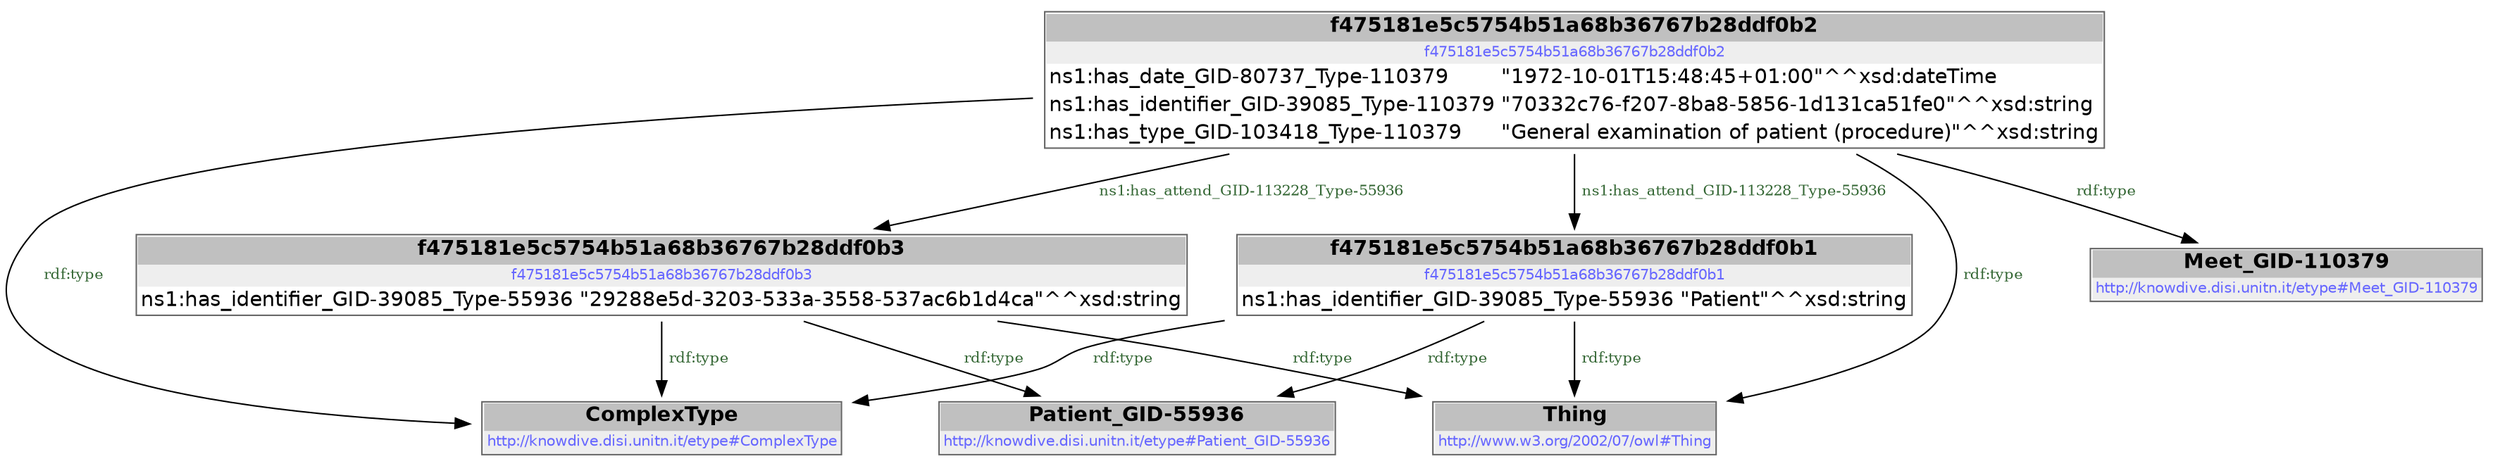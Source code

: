 digraph { 
 node [ fontname="DejaVu Sans" ] ; 
	node1 -> node2 [ color=BLACK, label=< <font point-size='10' color='#336633'>rdf:type</font> > ] ;
	node0 -> node3 [ color=BLACK, label=< <font point-size='10' color='#336633'>rdf:type</font> > ] ;
	node4 -> node5 [ color=BLACK, label=< <font point-size='10' color='#336633'>rdf:type</font> > ] ;
	node4 -> node0 [ color=BLACK, label=< <font point-size='10' color='#336633'>ns1:has_attend_GID-113228_Type-55936</font> > ] ;
	node1 -> node3 [ color=BLACK, label=< <font point-size='10' color='#336633'>rdf:type</font> > ] ;
	node0 -> node2 [ color=BLACK, label=< <font point-size='10' color='#336633'>rdf:type</font> > ] ;
	node4 -> node2 [ color=BLACK, label=< <font point-size='10' color='#336633'>rdf:type</font> > ] ;
	node1 -> node6 [ color=BLACK, label=< <font point-size='10' color='#336633'>rdf:type</font> > ] ;
	node4 -> node1 [ color=BLACK, label=< <font point-size='10' color='#336633'>ns1:has_attend_GID-113228_Type-55936</font> > ] ;
	node0 -> node6 [ color=BLACK, label=< <font point-size='10' color='#336633'>rdf:type</font> > ] ;
	node4 -> node6 [ color=BLACK, label=< <font point-size='10' color='#336633'>rdf:type</font> > ] ;
# f475181e5c5754b51a68b36767b28ddf0b1 node0
node0 [ shape=none, color=black label=< <table color='#666666' cellborder='0' cellspacing='0' border='1'><tr><td colspan='2' bgcolor='grey'><B>f475181e5c5754b51a68b36767b28ddf0b1</B></td></tr><tr><td href='f475181e5c5754b51a68b36767b28ddf0b1' bgcolor='#eeeeee' colspan='2'><font point-size='10' color='#6666ff'>f475181e5c5754b51a68b36767b28ddf0b1</font></td></tr><tr><td align='left'>ns1:has_identifier_GID-39085_Type-55936</td><td align='left'>&quot;Patient&quot;^^xsd:string</td></tr></table> > ] 
# f475181e5c5754b51a68b36767b28ddf0b3 node1
node1 [ shape=none, color=black label=< <table color='#666666' cellborder='0' cellspacing='0' border='1'><tr><td colspan='2' bgcolor='grey'><B>f475181e5c5754b51a68b36767b28ddf0b3</B></td></tr><tr><td href='f475181e5c5754b51a68b36767b28ddf0b3' bgcolor='#eeeeee' colspan='2'><font point-size='10' color='#6666ff'>f475181e5c5754b51a68b36767b28ddf0b3</font></td></tr><tr><td align='left'>ns1:has_identifier_GID-39085_Type-55936</td><td align='left'>&quot;29288e5d-3203-533a-3558-537ac6b1d4ca&quot;^^xsd:string</td></tr></table> > ] 
# http://www.w3.org/2002/07/owl#Thing node2
node2 [ shape=none, color=black label=< <table color='#666666' cellborder='0' cellspacing='0' border='1'><tr><td colspan='2' bgcolor='grey'><B>Thing</B></td></tr><tr><td href='http://www.w3.org/2002/07/owl#Thing' bgcolor='#eeeeee' colspan='2'><font point-size='10' color='#6666ff'>http://www.w3.org/2002/07/owl#Thing</font></td></tr></table> > ] 
# http://knowdive.disi.unitn.it/etype#Patient_GID-55936 node3
node3 [ shape=none, color=black label=< <table color='#666666' cellborder='0' cellspacing='0' border='1'><tr><td colspan='2' bgcolor='grey'><B>Patient_GID-55936</B></td></tr><tr><td href='http://knowdive.disi.unitn.it/etype#Patient_GID-55936' bgcolor='#eeeeee' colspan='2'><font point-size='10' color='#6666ff'>http://knowdive.disi.unitn.it/etype#Patient_GID-55936</font></td></tr></table> > ] 
# f475181e5c5754b51a68b36767b28ddf0b2 node4
node4 [ shape=none, color=black label=< <table color='#666666' cellborder='0' cellspacing='0' border='1'><tr><td colspan='2' bgcolor='grey'><B>f475181e5c5754b51a68b36767b28ddf0b2</B></td></tr><tr><td href='f475181e5c5754b51a68b36767b28ddf0b2' bgcolor='#eeeeee' colspan='2'><font point-size='10' color='#6666ff'>f475181e5c5754b51a68b36767b28ddf0b2</font></td></tr><tr><td align='left'>ns1:has_date_GID-80737_Type-110379</td><td align='left'>&quot;1972-10-01T15:48:45+01:00&quot;^^xsd:dateTime</td></tr><tr><td align='left'>ns1:has_identifier_GID-39085_Type-110379</td><td align='left'>&quot;70332c76-f207-8ba8-5856-1d131ca51fe0&quot;^^xsd:string</td></tr><tr><td align='left'>ns1:has_type_GID-103418_Type-110379</td><td align='left'>&quot;General examination of patient (procedure)&quot;^^xsd:string</td></tr></table> > ] 
# http://knowdive.disi.unitn.it/etype#Meet_GID-110379 node5
node5 [ shape=none, color=black label=< <table color='#666666' cellborder='0' cellspacing='0' border='1'><tr><td colspan='2' bgcolor='grey'><B>Meet_GID-110379</B></td></tr><tr><td href='http://knowdive.disi.unitn.it/etype#Meet_GID-110379' bgcolor='#eeeeee' colspan='2'><font point-size='10' color='#6666ff'>http://knowdive.disi.unitn.it/etype#Meet_GID-110379</font></td></tr></table> > ] 
# http://knowdive.disi.unitn.it/etype#ComplexType node6
node6 [ shape=none, color=black label=< <table color='#666666' cellborder='0' cellspacing='0' border='1'><tr><td colspan='2' bgcolor='grey'><B>ComplexType</B></td></tr><tr><td href='http://knowdive.disi.unitn.it/etype#ComplexType' bgcolor='#eeeeee' colspan='2'><font point-size='10' color='#6666ff'>http://knowdive.disi.unitn.it/etype#ComplexType</font></td></tr></table> > ] 
}
